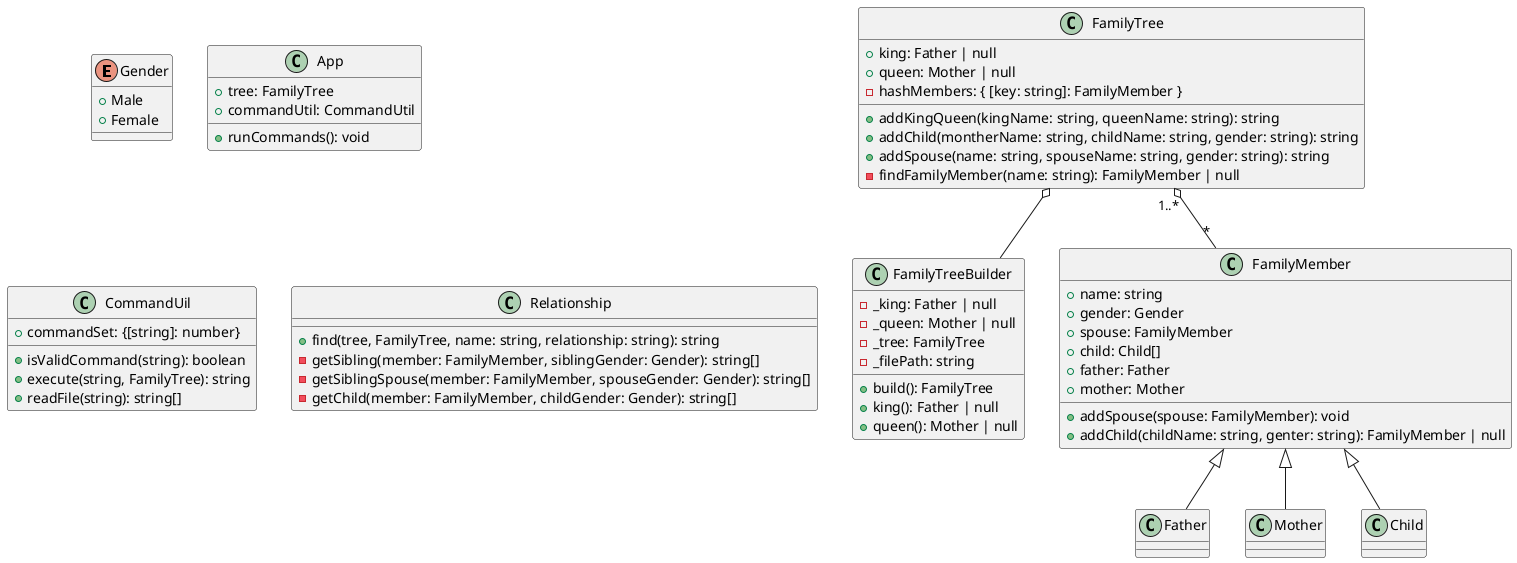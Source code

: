 @startuml class diagram

enum Gender {
    +Male
    +Female
}

class App {
    +tree: FamilyTree
    +commandUtil: CommandUtil
    +runCommands(): void
}

class CommandUil {
    +commandSet: {[string]: number}
    +isValidCommand(string): boolean
    +execute(string, FamilyTree): string
    +readFile(string): string[]
}

class Relationship {
    +find(tree, FamilyTree, name: string, relationship: string): string
    -getSibling(member: FamilyMember, siblingGender: Gender): string[]
    -getSiblingSpouse(member: FamilyMember, spouseGender: Gender): string[]
    -getChild(member: FamilyMember, childGender: Gender): string[]
}

class FamilyTreeBuilder {
    -_king: Father | null
    -_queen: Mother | null
    -_tree: FamilyTree
    -_filePath: string
    +build(): FamilyTree
    +king(): Father | null 
    +queen(): Mother | null
}

class FamilyTree {
    +king: Father | null
    +queen: Mother | null
    -hashMembers: { [key: string]: FamilyMember }
    +addKingQueen(kingName: string, queenName: string): string 
    +addChild(montherName: string, childName: string, gender: string): string
    +addSpouse(name: string, spouseName: string, gender: string): string
    -findFamilyMember(name: string): FamilyMember | null
}

class FamilyMember {
    +name: string
    +gender: Gender
    +spouse: FamilyMember
    +child: Child[]
    +father: Father
    +mother: Mother
    +addSpouse(spouse: FamilyMember): void
    +addChild(childName: string, genter: string): FamilyMember | null
}

class Father {
}

class Mother {
}

class Child {
}

FamilyTree "1..*" o-- "*" FamilyMember
FamilyTree o-- FamilyTreeBuilder

FamilyMember <|-- Father
FamilyMember <|--  Mother
FamilyMember <|--  Child

@enduml